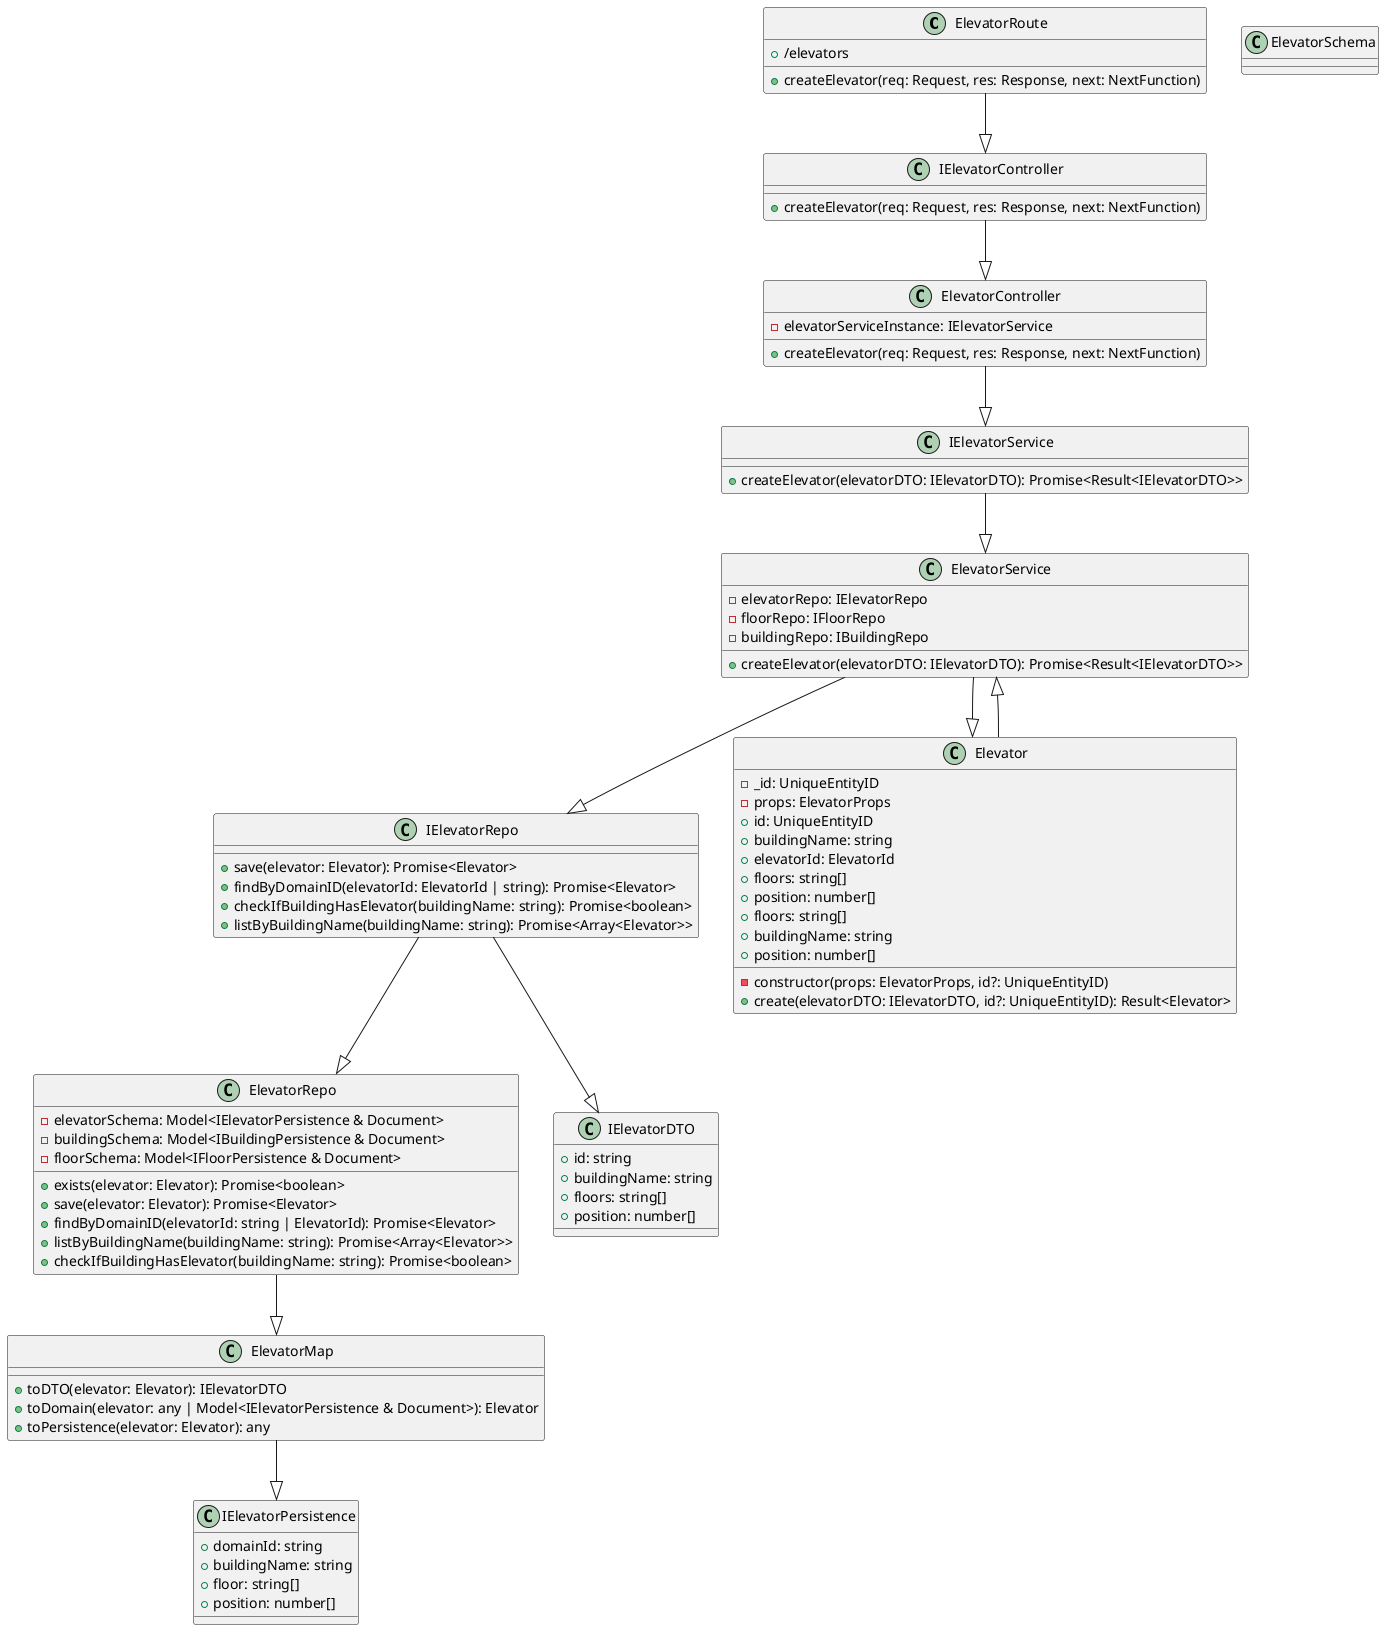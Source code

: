 @startuml
'https://plantuml.com/class-diagram
class ElevatorRoute {
  +/elevators
  +createElevator(req: Request, res: Response, next: NextFunction)
}
class IElevatorController {
  +createElevator(req: Request, res: Response, next: NextFunction)
}
class ElevatorController {
  -elevatorServiceInstance: IElevatorService
  +createElevator(req: Request, res: Response, next: NextFunction)

}
class IElevatorService {
  +createElevator(elevatorDTO: IElevatorDTO): Promise<Result<IElevatorDTO>>
}
class ElevatorService {
  -elevatorRepo: IElevatorRepo
  -floorRepo: IFloorRepo
  -buildingRepo: IBuildingRepo
  +createElevator(elevatorDTO: IElevatorDTO): Promise<Result<IElevatorDTO>>
}
class IElevatorRepo {
  +save(elevator: Elevator): Promise<Elevator>
  +findByDomainID(elevatorId: ElevatorId | string): Promise<Elevator>
  +checkIfBuildingHasElevator(buildingName: string): Promise<boolean>
  +listByBuildingName(buildingName: string): Promise<Array<Elevator>>
}
class ElevatorRepo {
  -elevatorSchema: Model<IElevatorPersistence & Document>
  -buildingSchema: Model<IBuildingPersistence & Document>
  -floorSchema: Model<IFloorPersistence & Document>
  +exists(elevator: Elevator): Promise<boolean>
  +save(elevator: Elevator): Promise<Elevator>
  +findByDomainID(elevatorId: string | ElevatorId): Promise<Elevator>
  +listByBuildingName(buildingName: string): Promise<Array<Elevator>>
  +checkIfBuildingHasElevator(buildingName: string): Promise<boolean>
}
class ElevatorMap {
  +toDTO(elevator: Elevator): IElevatorDTO
  +toDomain(elevator: any | Model<IElevatorPersistence & Document>): Elevator
  +toPersistence(elevator: Elevator): any
}
class IElevatorPersistence {
  +domainId: string
  +buildingName: string
  +floor: string[]
  +position: number[]
}
class ElevatorSchema {
}
class Elevator {
  -_id: UniqueEntityID
  -props: ElevatorProps
  +id: UniqueEntityID
  +buildingName: string
  +elevatorId: ElevatorId
  +floors: string[]
  +position: number[]
  +floors: string[]
  +buildingName: string
  +position: number[]
  -constructor(props: ElevatorProps, id?: UniqueEntityID)
  +create(elevatorDTO: IElevatorDTO, id?: UniqueEntityID): Result<Elevator>
}
class IElevatorDTO {
  +id: string
  +buildingName: string
  +floors: string[]
  +position: number[]
}

ElevatorRoute --|> IElevatorController
IElevatorController --|> ElevatorController
ElevatorController --|> IElevatorService
IElevatorService --|> ElevatorService
ElevatorService --|> Elevator
Elevator --|> ElevatorService
ElevatorService --|> IElevatorRepo
IElevatorRepo --|> ElevatorRepo
ElevatorRepo --|> ElevatorMap
ElevatorMap --|> IElevatorPersistence
IElevatorRepo --|> IElevatorDTO

@enduml
